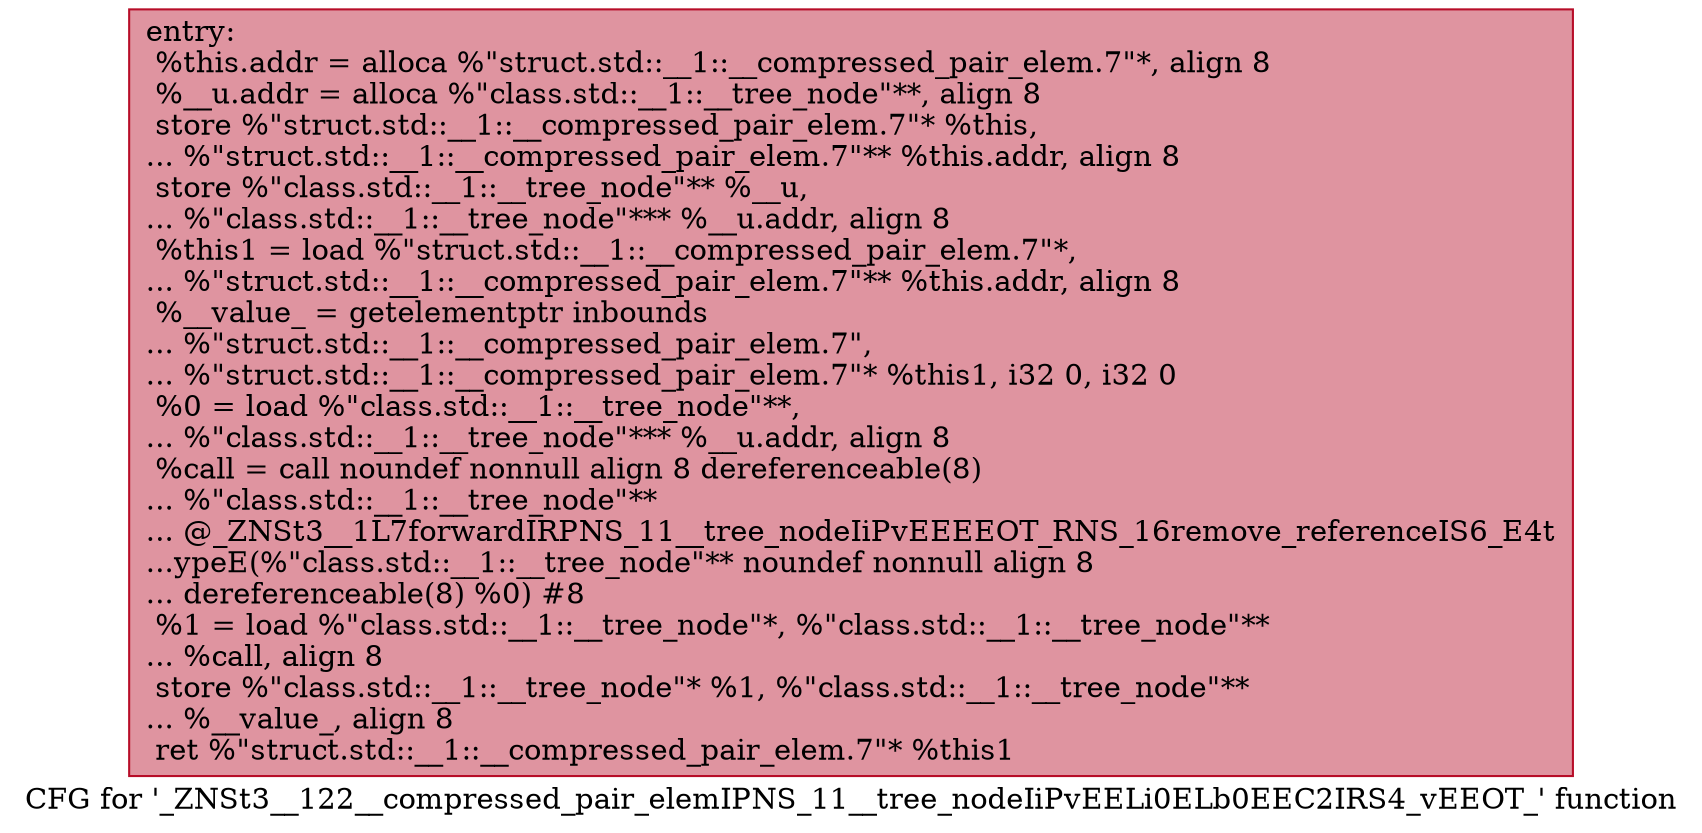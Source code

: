 digraph "CFG for '_ZNSt3__122__compressed_pair_elemIPNS_11__tree_nodeIiPvEELi0ELb0EEC2IRS4_vEEOT_' function" {
	label="CFG for '_ZNSt3__122__compressed_pair_elemIPNS_11__tree_nodeIiPvEELi0ELb0EEC2IRS4_vEEOT_' function";

	Node0x60000255e500 [shape=record,color="#b70d28ff", style=filled, fillcolor="#b70d2870",label="{entry:\l  %this.addr = alloca %\"struct.std::__1::__compressed_pair_elem.7\"*, align 8\l  %__u.addr = alloca %\"class.std::__1::__tree_node\"**, align 8\l  store %\"struct.std::__1::__compressed_pair_elem.7\"* %this,\l... %\"struct.std::__1::__compressed_pair_elem.7\"** %this.addr, align 8\l  store %\"class.std::__1::__tree_node\"** %__u,\l... %\"class.std::__1::__tree_node\"*** %__u.addr, align 8\l  %this1 = load %\"struct.std::__1::__compressed_pair_elem.7\"*,\l... %\"struct.std::__1::__compressed_pair_elem.7\"** %this.addr, align 8\l  %__value_ = getelementptr inbounds\l... %\"struct.std::__1::__compressed_pair_elem.7\",\l... %\"struct.std::__1::__compressed_pair_elem.7\"* %this1, i32 0, i32 0\l  %0 = load %\"class.std::__1::__tree_node\"**,\l... %\"class.std::__1::__tree_node\"*** %__u.addr, align 8\l  %call = call noundef nonnull align 8 dereferenceable(8)\l... %\"class.std::__1::__tree_node\"**\l... @_ZNSt3__1L7forwardIRPNS_11__tree_nodeIiPvEEEEOT_RNS_16remove_referenceIS6_E4t\l...ypeE(%\"class.std::__1::__tree_node\"** noundef nonnull align 8\l... dereferenceable(8) %0) #8\l  %1 = load %\"class.std::__1::__tree_node\"*, %\"class.std::__1::__tree_node\"**\l... %call, align 8\l  store %\"class.std::__1::__tree_node\"* %1, %\"class.std::__1::__tree_node\"**\l... %__value_, align 8\l  ret %\"struct.std::__1::__compressed_pair_elem.7\"* %this1\l}"];
}
